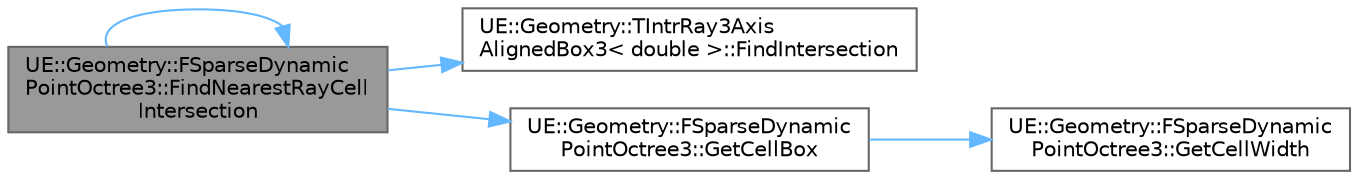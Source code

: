 digraph "UE::Geometry::FSparseDynamicPointOctree3::FindNearestRayCellIntersection"
{
 // INTERACTIVE_SVG=YES
 // LATEX_PDF_SIZE
  bgcolor="transparent";
  edge [fontname=Helvetica,fontsize=10,labelfontname=Helvetica,labelfontsize=10];
  node [fontname=Helvetica,fontsize=10,shape=box,height=0.2,width=0.4];
  rankdir="LR";
  Node1 [id="Node000001",label="UE::Geometry::FSparseDynamic\lPointOctree3::FindNearestRayCell\lIntersection",height=0.2,width=0.4,color="gray40", fillcolor="grey60", style="filled", fontcolor="black",tooltip=" "];
  Node1 -> Node2 [id="edge1_Node000001_Node000002",color="steelblue1",style="solid",tooltip=" "];
  Node2 [id="Node000002",label="UE::Geometry::TIntrRay3Axis\lAlignedBox3\< double \>::FindIntersection",height=0.2,width=0.4,color="grey40", fillcolor="white", style="filled",URL="$dc/d47/classUE_1_1Geometry_1_1TIntrRay3AxisAlignedBox3.html#adf5b338d6811853a17703e38968c9a52",tooltip=" "];
  Node1 -> Node1 [id="edge2_Node000001_Node000001",color="steelblue1",style="solid",tooltip=" "];
  Node1 -> Node3 [id="edge3_Node000001_Node000003",color="steelblue1",style="solid",tooltip=" "];
  Node3 [id="Node000003",label="UE::Geometry::FSparseDynamic\lPointOctree3::GetCellBox",height=0.2,width=0.4,color="grey40", fillcolor="white", style="filled",URL="$d4/dcf/classUE_1_1Geometry_1_1FSparseDynamicPointOctree3.html#a210cc0dbbafad7648afdb8349aa88faf",tooltip=" "];
  Node3 -> Node4 [id="edge4_Node000003_Node000004",color="steelblue1",style="solid",tooltip=" "];
  Node4 [id="Node000004",label="UE::Geometry::FSparseDynamic\lPointOctree3::GetCellWidth",height=0.2,width=0.4,color="grey40", fillcolor="white", style="filled",URL="$d4/dcf/classUE_1_1Geometry_1_1FSparseDynamicPointOctree3.html#a42c26217e9254e8332c2b3373e71d80a",tooltip=" "];
}
